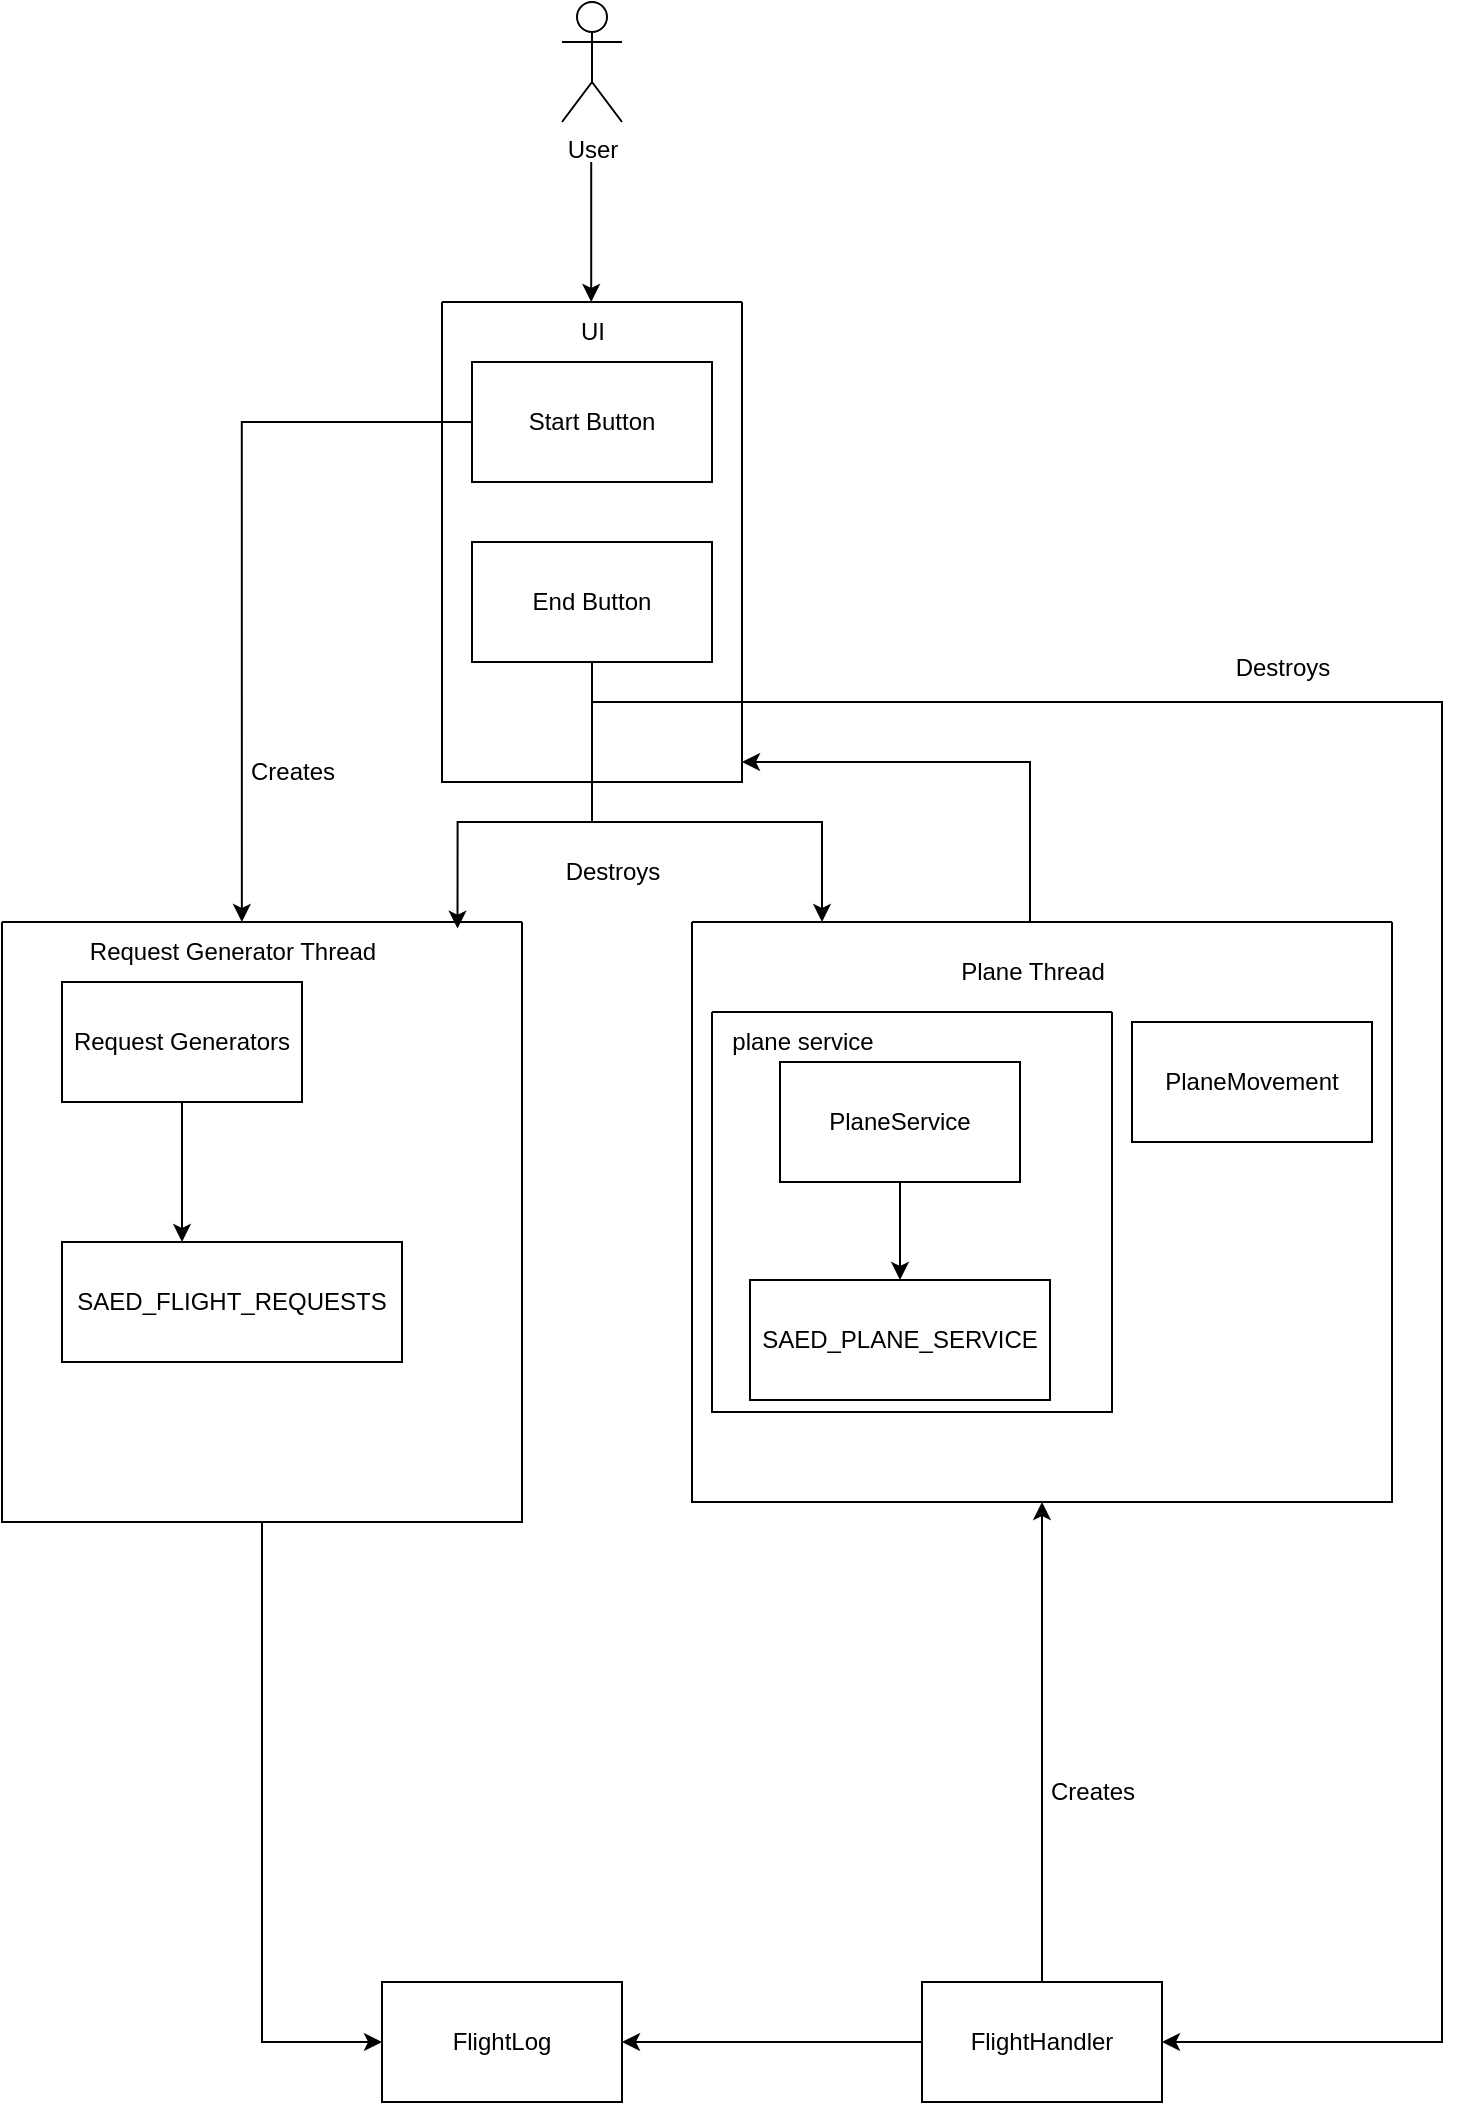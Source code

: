 <mxfile version="24.7.12">
  <diagram name="Page-1" id="LDZf5yun5A7owj_JCdr3">
    <mxGraphModel dx="2390" dy="1230" grid="0" gridSize="10" guides="1" tooltips="1" connect="1" arrows="1" fold="1" page="1" pageScale="1" pageWidth="827" pageHeight="1169" background="#FFFFFF" math="0" shadow="0">
      <root>
        <mxCell id="0" />
        <mxCell id="1" parent="0" />
        <mxCell id="9HKMaddbHwyKWqquP88J-3" value="FlightLog" style="rounded=0;whiteSpace=wrap;html=1;labelBackgroundColor=none;" vertex="1" parent="1">
          <mxGeometry x="220" y="1020" width="120" height="60" as="geometry" />
        </mxCell>
        <mxCell id="9HKMaddbHwyKWqquP88J-49" style="edgeStyle=orthogonalEdgeStyle;rounded=0;orthogonalLoop=1;jettySize=auto;html=1;entryX=1;entryY=0.5;entryDx=0;entryDy=0;labelBackgroundColor=none;fontColor=default;" edge="1" parent="1" source="9HKMaddbHwyKWqquP88J-4" target="9HKMaddbHwyKWqquP88J-3">
          <mxGeometry relative="1" as="geometry" />
        </mxCell>
        <mxCell id="9HKMaddbHwyKWqquP88J-50" style="edgeStyle=orthogonalEdgeStyle;rounded=0;orthogonalLoop=1;jettySize=auto;html=1;entryX=0.5;entryY=1;entryDx=0;entryDy=0;labelBackgroundColor=none;fontColor=default;" edge="1" parent="1" source="9HKMaddbHwyKWqquP88J-4" target="9HKMaddbHwyKWqquP88J-36">
          <mxGeometry relative="1" as="geometry" />
        </mxCell>
        <mxCell id="9HKMaddbHwyKWqquP88J-4" value="FlightHandler" style="rounded=0;whiteSpace=wrap;html=1;labelBackgroundColor=none;" vertex="1" parent="1">
          <mxGeometry x="490" y="1020" width="120" height="60" as="geometry" />
        </mxCell>
        <mxCell id="9HKMaddbHwyKWqquP88J-9" style="edgeStyle=orthogonalEdgeStyle;rounded=0;orthogonalLoop=1;jettySize=auto;html=1;entryX=0.5;entryY=0;entryDx=0;entryDy=0;labelBackgroundColor=none;fontColor=default;" edge="1" parent="1">
          <mxGeometry relative="1" as="geometry">
            <mxPoint x="324.6" y="110" as="sourcePoint" />
            <mxPoint x="324.6" y="180" as="targetPoint" />
          </mxGeometry>
        </mxCell>
        <mxCell id="9HKMaddbHwyKWqquP88J-8" value="User" style="shape=umlActor;verticalLabelPosition=bottom;verticalAlign=top;html=1;outlineConnect=0;labelBackgroundColor=none;" vertex="1" parent="1">
          <mxGeometry x="310" y="30" width="30" height="60" as="geometry" />
        </mxCell>
        <mxCell id="9HKMaddbHwyKWqquP88J-48" style="edgeStyle=orthogonalEdgeStyle;rounded=0;orthogonalLoop=1;jettySize=auto;html=1;entryX=0;entryY=0.5;entryDx=0;entryDy=0;labelBackgroundColor=none;fontColor=default;" edge="1" parent="1" source="9HKMaddbHwyKWqquP88J-25" target="9HKMaddbHwyKWqquP88J-3">
          <mxGeometry relative="1" as="geometry">
            <Array as="points">
              <mxPoint x="160" y="1050" />
            </Array>
          </mxGeometry>
        </mxCell>
        <mxCell id="9HKMaddbHwyKWqquP88J-25" value="" style="swimlane;startSize=0;labelBackgroundColor=none;" vertex="1" parent="1">
          <mxGeometry x="30" y="490" width="260" height="300" as="geometry" />
        </mxCell>
        <mxCell id="9HKMaddbHwyKWqquP88J-14" value="SAED_FLIGHT_REQUESTS" style="rounded=0;whiteSpace=wrap;html=1;labelBackgroundColor=none;" vertex="1" parent="9HKMaddbHwyKWqquP88J-25">
          <mxGeometry x="30" y="160" width="170" height="60" as="geometry" />
        </mxCell>
        <mxCell id="9HKMaddbHwyKWqquP88J-18" style="edgeStyle=orthogonalEdgeStyle;rounded=0;orthogonalLoop=1;jettySize=auto;html=1;labelBackgroundColor=none;fontColor=default;" edge="1" parent="9HKMaddbHwyKWqquP88J-25" source="9HKMaddbHwyKWqquP88J-2" target="9HKMaddbHwyKWqquP88J-14">
          <mxGeometry relative="1" as="geometry">
            <Array as="points">
              <mxPoint x="90" y="140" />
              <mxPoint x="90" y="140" />
            </Array>
          </mxGeometry>
        </mxCell>
        <mxCell id="9HKMaddbHwyKWqquP88J-2" value="Request Generators" style="rounded=0;whiteSpace=wrap;html=1;labelBackgroundColor=none;" vertex="1" parent="9HKMaddbHwyKWqquP88J-25">
          <mxGeometry x="30" y="30" width="120" height="60" as="geometry" />
        </mxCell>
        <mxCell id="9HKMaddbHwyKWqquP88J-38" value="Request Generator Thread" style="text;html=1;align=center;verticalAlign=middle;resizable=0;points=[];autosize=1;strokeColor=none;fillColor=none;labelBackgroundColor=none;" vertex="1" parent="9HKMaddbHwyKWqquP88J-25">
          <mxGeometry x="30" width="170" height="30" as="geometry" />
        </mxCell>
        <mxCell id="9HKMaddbHwyKWqquP88J-36" value="" style="swimlane;startSize=0;labelBackgroundColor=none;" vertex="1" parent="1">
          <mxGeometry x="375" y="490" width="350" height="290" as="geometry" />
        </mxCell>
        <mxCell id="9HKMaddbHwyKWqquP88J-21" value="PlaneMovement" style="rounded=0;whiteSpace=wrap;html=1;labelBackgroundColor=none;" vertex="1" parent="9HKMaddbHwyKWqquP88J-36">
          <mxGeometry x="220" y="50" width="120" height="60" as="geometry" />
        </mxCell>
        <mxCell id="9HKMaddbHwyKWqquP88J-34" value="" style="swimlane;startSize=0;labelBackgroundColor=none;" vertex="1" parent="9HKMaddbHwyKWqquP88J-36">
          <mxGeometry x="10" y="45" width="200" height="200" as="geometry" />
        </mxCell>
        <mxCell id="9HKMaddbHwyKWqquP88J-35" value="plane service" style="text;html=1;align=center;verticalAlign=middle;resizable=0;points=[];autosize=1;strokeColor=none;fillColor=none;labelBackgroundColor=none;" vertex="1" parent="9HKMaddbHwyKWqquP88J-34">
          <mxGeometry width="90" height="30" as="geometry" />
        </mxCell>
        <mxCell id="9HKMaddbHwyKWqquP88J-33" style="edgeStyle=orthogonalEdgeStyle;rounded=0;orthogonalLoop=1;jettySize=auto;html=1;entryX=0.5;entryY=0;entryDx=0;entryDy=0;labelBackgroundColor=none;fontColor=default;" edge="1" parent="9HKMaddbHwyKWqquP88J-34" source="9HKMaddbHwyKWqquP88J-20" target="9HKMaddbHwyKWqquP88J-32">
          <mxGeometry relative="1" as="geometry" />
        </mxCell>
        <mxCell id="9HKMaddbHwyKWqquP88J-20" value="PlaneService" style="rounded=0;whiteSpace=wrap;html=1;labelBackgroundColor=none;" vertex="1" parent="9HKMaddbHwyKWqquP88J-34">
          <mxGeometry x="34" y="25" width="120" height="60" as="geometry" />
        </mxCell>
        <mxCell id="9HKMaddbHwyKWqquP88J-32" value="SAED_PLANE_SERVICE" style="rounded=0;whiteSpace=wrap;html=1;labelBackgroundColor=none;" vertex="1" parent="9HKMaddbHwyKWqquP88J-34">
          <mxGeometry x="19" y="134" width="150" height="60" as="geometry" />
        </mxCell>
        <mxCell id="9HKMaddbHwyKWqquP88J-37" value="Plane Thread" style="text;html=1;align=center;verticalAlign=middle;resizable=0;points=[];autosize=1;strokeColor=none;fillColor=none;labelBackgroundColor=none;" vertex="1" parent="9HKMaddbHwyKWqquP88J-36">
          <mxGeometry x="120" y="10" width="100" height="30" as="geometry" />
        </mxCell>
        <mxCell id="9HKMaddbHwyKWqquP88J-43" value="" style="swimlane;startSize=0;labelBackgroundColor=none;" vertex="1" parent="1">
          <mxGeometry x="250" y="180" width="150" height="240" as="geometry" />
        </mxCell>
        <mxCell id="9HKMaddbHwyKWqquP88J-41" value="End Button" style="whiteSpace=wrap;html=1;labelBackgroundColor=none;" vertex="1" parent="9HKMaddbHwyKWqquP88J-43">
          <mxGeometry x="15" y="120" width="120" height="60" as="geometry" />
        </mxCell>
        <mxCell id="9HKMaddbHwyKWqquP88J-40" value="Start Button" style="rounded=0;whiteSpace=wrap;html=1;labelBackgroundColor=none;" vertex="1" parent="9HKMaddbHwyKWqquP88J-43">
          <mxGeometry x="15" y="30" width="120" height="60" as="geometry" />
        </mxCell>
        <mxCell id="9HKMaddbHwyKWqquP88J-45" value="UI" style="text;html=1;align=center;verticalAlign=middle;resizable=0;points=[];autosize=1;strokeColor=none;fillColor=none;labelBackgroundColor=none;" vertex="1" parent="9HKMaddbHwyKWqquP88J-43">
          <mxGeometry x="55" width="40" height="30" as="geometry" />
        </mxCell>
        <mxCell id="9HKMaddbHwyKWqquP88J-46" style="edgeStyle=orthogonalEdgeStyle;rounded=0;orthogonalLoop=1;jettySize=auto;html=1;entryX=0.529;entryY=0;entryDx=0;entryDy=0;entryPerimeter=0;labelBackgroundColor=none;fontColor=default;" edge="1" parent="1" source="9HKMaddbHwyKWqquP88J-40" target="9HKMaddbHwyKWqquP88J-38">
          <mxGeometry relative="1" as="geometry" />
        </mxCell>
        <mxCell id="9HKMaddbHwyKWqquP88J-47" value="Creates" style="text;html=1;align=center;verticalAlign=middle;resizable=0;points=[];autosize=1;strokeColor=none;fillColor=none;labelBackgroundColor=none;" vertex="1" parent="1">
          <mxGeometry x="140" y="400" width="70" height="30" as="geometry" />
        </mxCell>
        <mxCell id="9HKMaddbHwyKWqquP88J-51" value="Creates" style="text;html=1;align=center;verticalAlign=middle;resizable=0;points=[];autosize=1;strokeColor=none;fillColor=none;labelBackgroundColor=none;" vertex="1" parent="1">
          <mxGeometry x="540" y="910" width="70" height="30" as="geometry" />
        </mxCell>
        <mxCell id="9HKMaddbHwyKWqquP88J-52" style="edgeStyle=orthogonalEdgeStyle;rounded=0;orthogonalLoop=1;jettySize=auto;html=1;labelBackgroundColor=none;fontColor=default;" edge="1" parent="1" source="9HKMaddbHwyKWqquP88J-36">
          <mxGeometry relative="1" as="geometry">
            <mxPoint x="400" y="410" as="targetPoint" />
            <Array as="points">
              <mxPoint x="544" y="410" />
              <mxPoint x="400" y="410" />
            </Array>
          </mxGeometry>
        </mxCell>
        <mxCell id="9HKMaddbHwyKWqquP88J-53" style="edgeStyle=orthogonalEdgeStyle;rounded=0;orthogonalLoop=1;jettySize=auto;html=1;labelBackgroundColor=none;fontColor=default;" edge="1" parent="1" source="9HKMaddbHwyKWqquP88J-41">
          <mxGeometry relative="1" as="geometry">
            <mxPoint x="440" y="490" as="targetPoint" />
            <Array as="points">
              <mxPoint x="325" y="440" />
              <mxPoint x="440" y="440" />
            </Array>
          </mxGeometry>
        </mxCell>
        <mxCell id="9HKMaddbHwyKWqquP88J-54" style="edgeStyle=orthogonalEdgeStyle;rounded=0;orthogonalLoop=1;jettySize=auto;html=1;entryX=1;entryY=0.5;entryDx=0;entryDy=0;labelBackgroundColor=none;fontColor=default;" edge="1" parent="1" source="9HKMaddbHwyKWqquP88J-41" target="9HKMaddbHwyKWqquP88J-4">
          <mxGeometry relative="1" as="geometry">
            <Array as="points">
              <mxPoint x="750" y="380" />
              <mxPoint x="750" y="1050" />
            </Array>
          </mxGeometry>
        </mxCell>
        <mxCell id="9HKMaddbHwyKWqquP88J-55" style="edgeStyle=orthogonalEdgeStyle;rounded=0;orthogonalLoop=1;jettySize=auto;html=1;entryX=0.876;entryY=0.011;entryDx=0;entryDy=0;entryPerimeter=0;labelBackgroundColor=none;fontColor=default;" edge="1" parent="1" source="9HKMaddbHwyKWqquP88J-41" target="9HKMaddbHwyKWqquP88J-25">
          <mxGeometry relative="1" as="geometry">
            <Array as="points">
              <mxPoint x="325" y="440" />
              <mxPoint x="258" y="440" />
            </Array>
          </mxGeometry>
        </mxCell>
        <mxCell id="9HKMaddbHwyKWqquP88J-56" value="Destroys" style="text;html=1;align=center;verticalAlign=middle;resizable=0;points=[];autosize=1;strokeColor=none;fillColor=none;labelBackgroundColor=none;" vertex="1" parent="1">
          <mxGeometry x="635" y="348" width="70" height="30" as="geometry" />
        </mxCell>
        <mxCell id="9HKMaddbHwyKWqquP88J-57" value="Destroys" style="text;html=1;align=center;verticalAlign=middle;resizable=0;points=[];autosize=1;strokeColor=none;fillColor=none;labelBackgroundColor=none;" vertex="1" parent="1">
          <mxGeometry x="300" y="450" width="70" height="30" as="geometry" />
        </mxCell>
      </root>
    </mxGraphModel>
  </diagram>
</mxfile>
